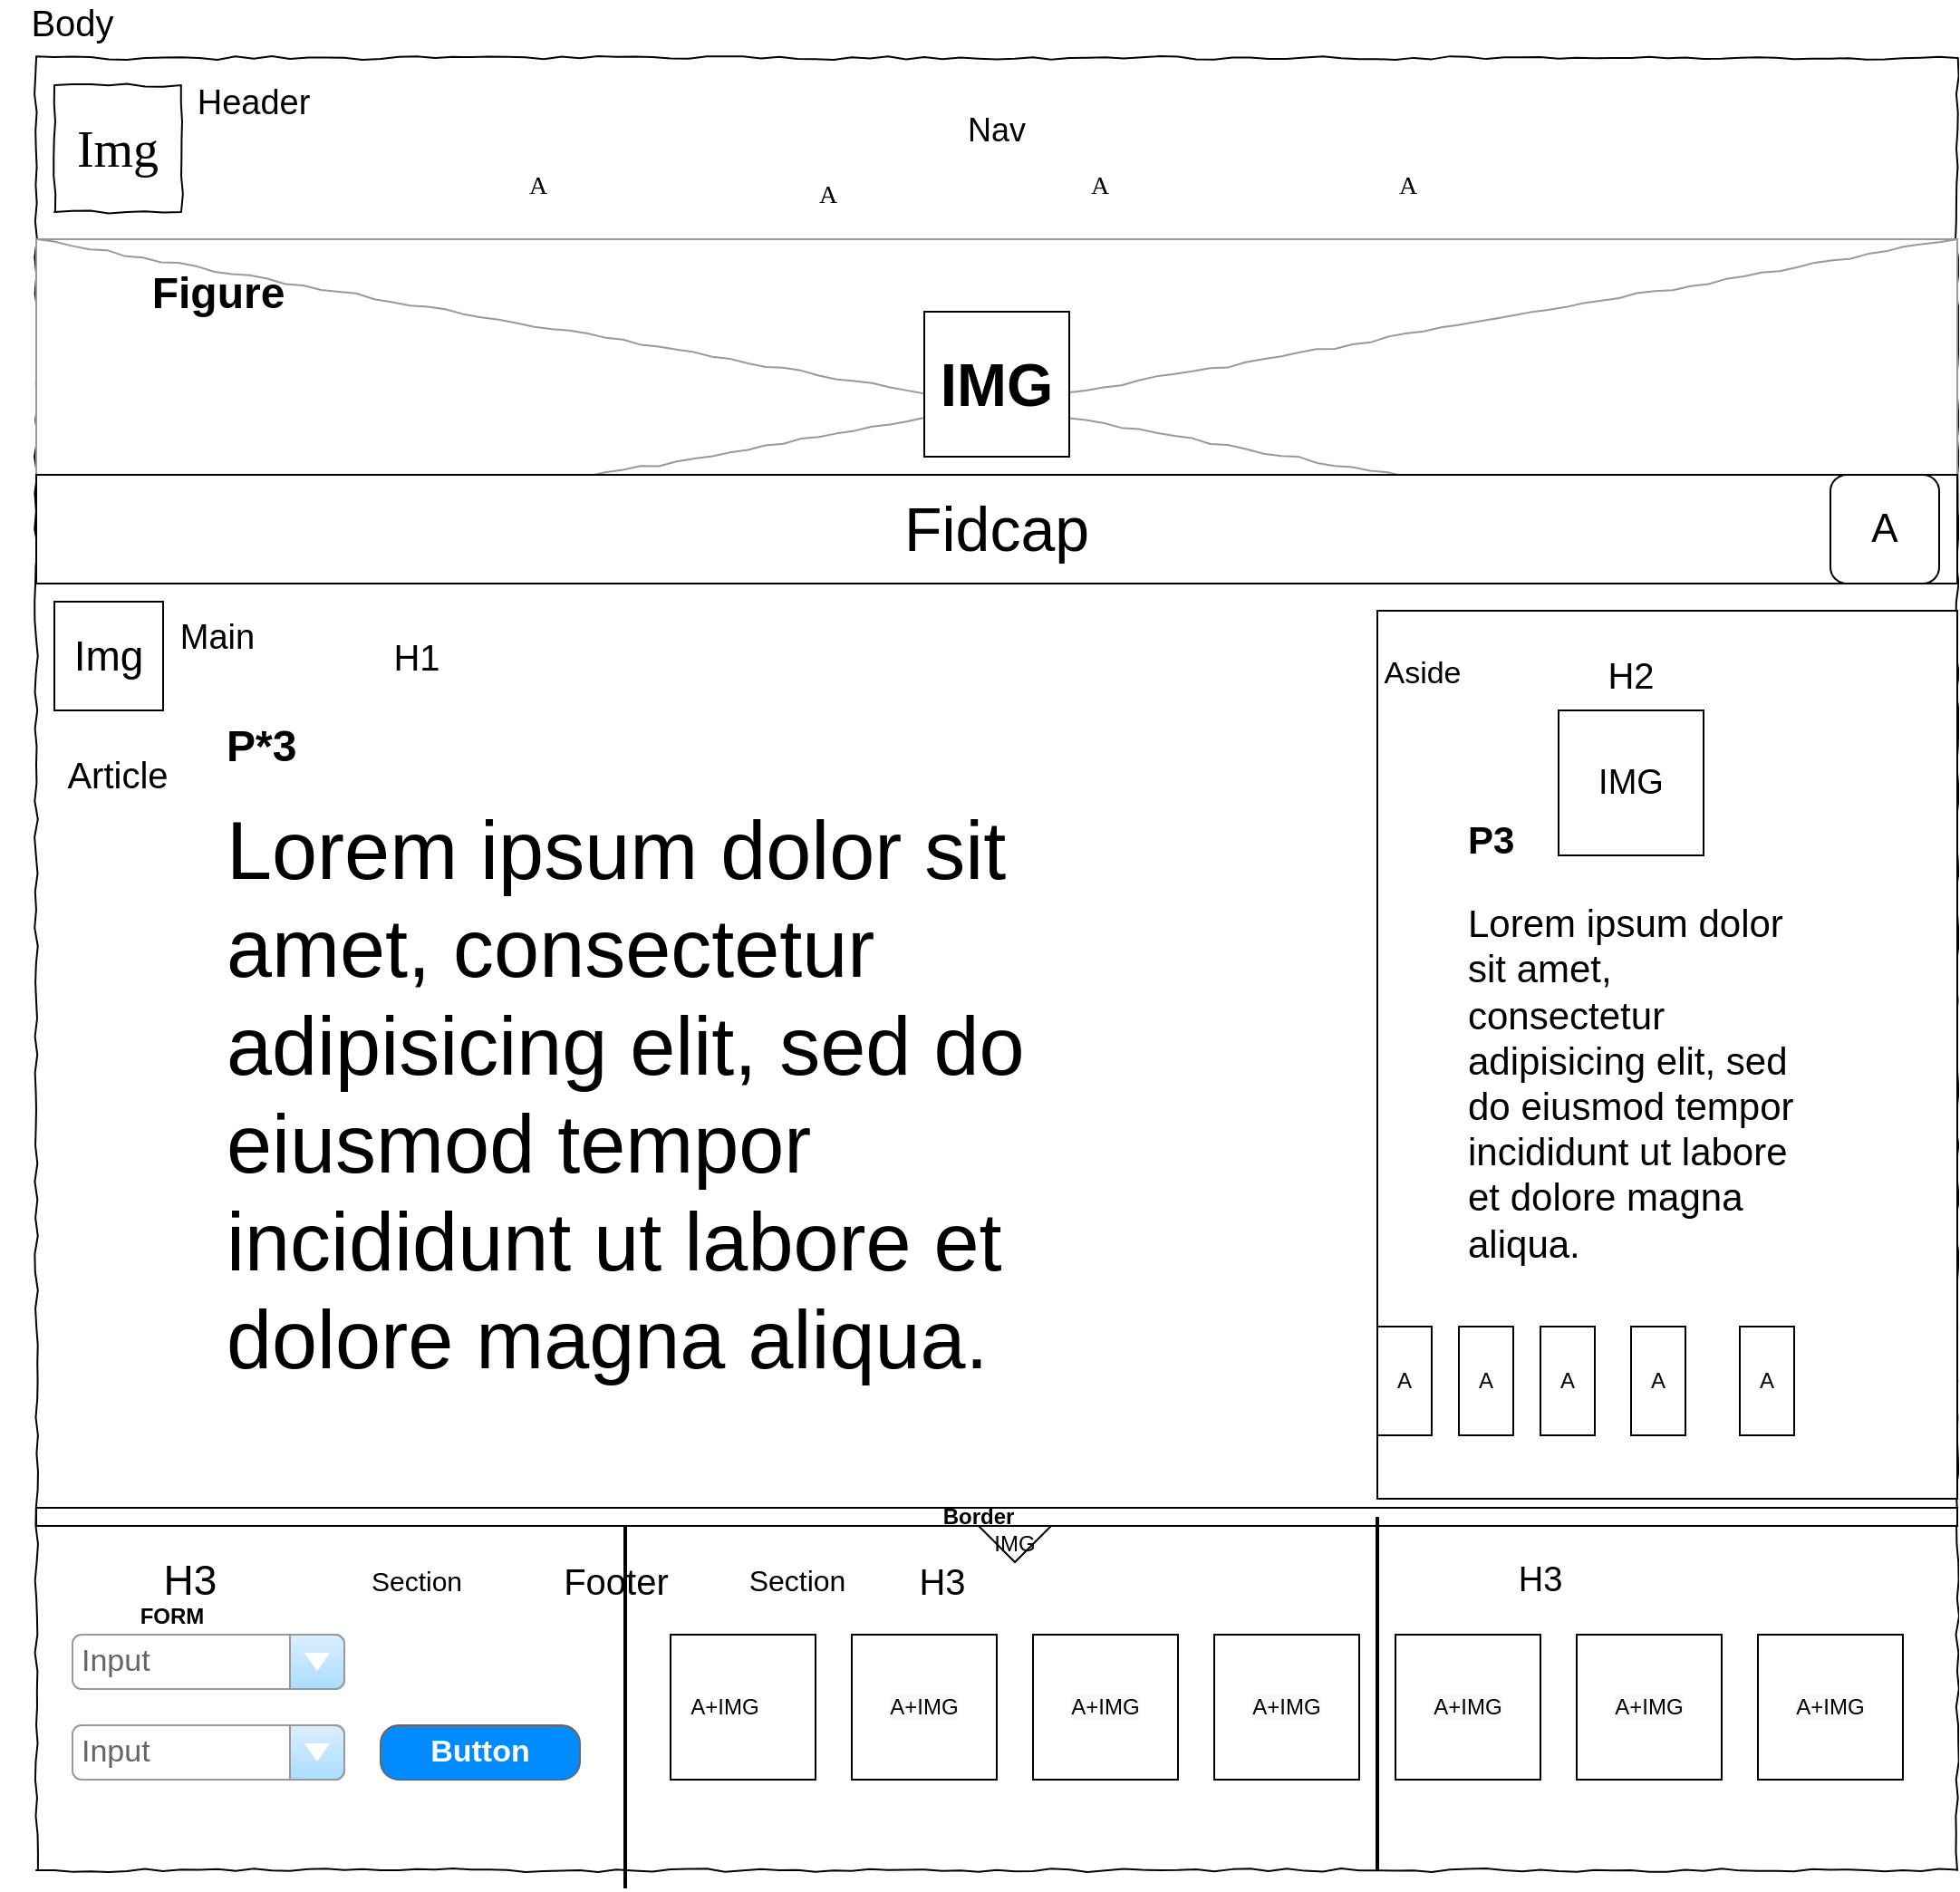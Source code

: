 <mxfile version="14.4.2" type="device"><diagram name="Page-1" id="03018318-947c-dd8e-b7a3-06fadd420f32"><mxGraphModel dx="1240" dy="1493" grid="1" gridSize="10" guides="1" tooltips="1" connect="1" arrows="1" fold="1" page="1" pageScale="1" pageWidth="1100" pageHeight="850" background="#ffffff" math="0" shadow="0"><root><mxCell id="0"/><mxCell id="1" parent="0"/><mxCell id="677b7b8949515195-1" value="" style="whiteSpace=wrap;html=1;rounded=0;shadow=0;labelBackgroundColor=none;strokeColor=#000000;strokeWidth=1;fillColor=none;fontFamily=Verdana;fontSize=12;fontColor=#000000;align=center;comic=1;" parent="1" vertex="1"><mxGeometry x="20" y="10" width="1060" height="1000" as="geometry"/></mxCell><mxCell id="677b7b8949515195-2" value="Img" style="whiteSpace=wrap;html=1;rounded=0;shadow=0;labelBackgroundColor=none;strokeWidth=1;fontFamily=Verdana;fontSize=28;align=center;comic=1;" parent="1" vertex="1"><mxGeometry x="30" y="25" width="70" height="70" as="geometry"/></mxCell><mxCell id="677b7b8949515195-9" value="" style="line;strokeWidth=1;html=1;rounded=0;shadow=0;labelBackgroundColor=none;fillColor=none;fontFamily=Verdana;fontSize=14;fontColor=#000000;align=center;comic=1;" parent="1" vertex="1"><mxGeometry x="20" y="80" width="1060" height="70" as="geometry"/></mxCell><mxCell id="677b7b8949515195-12" value="A" style="text;html=1;points=[];align=left;verticalAlign=top;spacingTop=-4;fontSize=14;fontFamily=Verdana" parent="1" vertex="1"><mxGeometry x="290" y="70" width="60" height="20" as="geometry"/></mxCell><mxCell id="677b7b8949515195-13" value="A" style="text;html=1;points=[];align=left;verticalAlign=top;spacingTop=-4;fontSize=14;fontFamily=Verdana" parent="1" vertex="1"><mxGeometry x="450" y="75" width="60" height="20" as="geometry"/></mxCell><mxCell id="677b7b8949515195-14" value="A" style="text;html=1;points=[];align=left;verticalAlign=top;spacingTop=-4;fontSize=14;fontFamily=Verdana" parent="1" vertex="1"><mxGeometry x="600" y="70" width="60" height="20" as="geometry"/></mxCell><mxCell id="677b7b8949515195-16" value="" style="verticalLabelPosition=bottom;shadow=0;dashed=0;align=center;html=1;verticalAlign=top;strokeWidth=1;shape=mxgraph.mockup.graphics.simpleIcon;strokeColor=#999999;rounded=0;labelBackgroundColor=none;fontFamily=Verdana;fontSize=14;fontColor=#000000;comic=1;" parent="1" vertex="1"><mxGeometry x="20" y="110" width="1060" height="184" as="geometry"/></mxCell><mxCell id="677b7b8949515195-44" value="A" style="text;html=1;points=[];align=left;verticalAlign=top;spacingTop=-4;fontSize=14;fontFamily=Verdana" parent="1" vertex="1"><mxGeometry x="770" y="70" width="170" height="20" as="geometry"/></mxCell><mxCell id="nzLAq_uevqJCDwZX6KxJ-5" value="&lt;font size=&quot;1&quot;&gt;&lt;b style=&quot;font-size: 33px&quot;&gt;IMG&lt;/b&gt;&lt;/font&gt;" style="whiteSpace=wrap;html=1;aspect=fixed;" vertex="1" parent="1"><mxGeometry x="510" y="150" width="80" height="80" as="geometry"/></mxCell><mxCell id="nzLAq_uevqJCDwZX6KxJ-7" value="&lt;span style=&quot;font-size: 34px&quot;&gt;Fidcap&lt;/span&gt;" style="rounded=0;whiteSpace=wrap;html=1;" vertex="1" parent="1"><mxGeometry x="20" y="240" width="1060" height="60" as="geometry"/></mxCell><mxCell id="nzLAq_uevqJCDwZX6KxJ-8" value="&lt;font style=&quot;font-size: 22px&quot;&gt;A&lt;/font&gt;" style="rounded=1;whiteSpace=wrap;html=1;" vertex="1" parent="1"><mxGeometry x="1010" y="240" width="60" height="60" as="geometry"/></mxCell><mxCell id="nzLAq_uevqJCDwZX6KxJ-9" value="&lt;font style=&quot;font-size: 23px&quot;&gt;Img&lt;/font&gt;" style="rounded=0;whiteSpace=wrap;html=1;" vertex="1" parent="1"><mxGeometry x="30" y="310" width="60" height="60" as="geometry"/></mxCell><mxCell id="nzLAq_uevqJCDwZX6KxJ-11" value="" style="rounded=0;whiteSpace=wrap;html=1;" vertex="1" parent="1"><mxGeometry x="760" y="315" width="320" height="490" as="geometry"/></mxCell><mxCell id="nzLAq_uevqJCDwZX6KxJ-15" value="&lt;font style=&quot;font-size: 20px&quot;&gt;H1&lt;/font&gt;" style="text;html=1;strokeColor=none;fillColor=none;align=center;verticalAlign=middle;whiteSpace=wrap;rounded=0;" vertex="1" parent="1"><mxGeometry x="110" y="330" width="240" height="20" as="geometry"/></mxCell><mxCell id="nzLAq_uevqJCDwZX6KxJ-16" value="&lt;font style=&quot;font-size: 20px&quot;&gt;H2&lt;/font&gt;" style="text;html=1;strokeColor=none;fillColor=none;align=center;verticalAlign=middle;whiteSpace=wrap;rounded=0;" vertex="1" parent="1"><mxGeometry x="880" y="340" width="40" height="20" as="geometry"/></mxCell><mxCell id="nzLAq_uevqJCDwZX6KxJ-17" value="&lt;font style=&quot;font-size: 19px&quot;&gt;IMG&lt;/font&gt;" style="rounded=0;whiteSpace=wrap;html=1;" vertex="1" parent="1"><mxGeometry x="860" y="370" width="80" height="80" as="geometry"/></mxCell><mxCell id="nzLAq_uevqJCDwZX6KxJ-18" value="&lt;h1 style=&quot;font-size: 21px&quot;&gt;&lt;font style=&quot;font-size: 21px&quot;&gt;P3&lt;/font&gt;&lt;/h1&gt;&lt;p style=&quot;font-size: 21px&quot;&gt;&lt;font style=&quot;font-size: 21px&quot;&gt;Lorem ipsum dolor sit amet, consectetur adipisicing elit, sed do eiusmod tempor incididunt ut labore et dolore magna aliqua.&lt;/font&gt;&lt;/p&gt;" style="text;html=1;strokeColor=none;fillColor=none;spacing=5;spacingTop=-20;whiteSpace=wrap;overflow=hidden;rounded=0;" vertex="1" parent="1"><mxGeometry x="805" y="425" width="190" height="255" as="geometry"/></mxCell><mxCell id="nzLAq_uevqJCDwZX6KxJ-19" value="A" style="rounded=0;whiteSpace=wrap;html=1;" vertex="1" parent="1"><mxGeometry x="760" y="710" width="30" height="60" as="geometry"/></mxCell><mxCell id="nzLAq_uevqJCDwZX6KxJ-20" value="A" style="rounded=0;whiteSpace=wrap;html=1;" vertex="1" parent="1"><mxGeometry x="850" y="710" width="30" height="60" as="geometry"/></mxCell><mxCell id="nzLAq_uevqJCDwZX6KxJ-21" value="A" style="rounded=0;whiteSpace=wrap;html=1;" vertex="1" parent="1"><mxGeometry x="805" y="710" width="30" height="60" as="geometry"/></mxCell><mxCell id="nzLAq_uevqJCDwZX6KxJ-22" value="A" style="rounded=0;whiteSpace=wrap;html=1;" vertex="1" parent="1"><mxGeometry x="900" y="710" width="30" height="60" as="geometry"/></mxCell><mxCell id="nzLAq_uevqJCDwZX6KxJ-23" value="A" style="rounded=0;whiteSpace=wrap;html=1;" vertex="1" parent="1"><mxGeometry x="960" y="710" width="30" height="60" as="geometry"/></mxCell><mxCell id="nzLAq_uevqJCDwZX6KxJ-24" value="&lt;h1&gt;P*3&lt;/h1&gt;&lt;p&gt;&lt;font style=&quot;font-size: 45px&quot;&gt;Lorem ipsum dolor sit amet, consectetur adipisicing elit, sed do eiusmod tempor incididunt ut labore et dolore magna aliqua.&lt;/font&gt;&lt;/p&gt;" style="text;html=1;strokeColor=none;fillColor=none;spacing=5;spacingTop=-20;whiteSpace=wrap;overflow=hidden;rounded=0;" vertex="1" parent="1"><mxGeometry x="120" y="370" width="460" height="450" as="geometry"/></mxCell><mxCell id="nzLAq_uevqJCDwZX6KxJ-27" value="" style="rounded=0;whiteSpace=wrap;html=1;" vertex="1" parent="1"><mxGeometry x="20" y="810" width="1060" height="10" as="geometry"/></mxCell><mxCell id="nzLAq_uevqJCDwZX6KxJ-28" value="&lt;font style=&quot;font-size: 23px&quot;&gt;H3&lt;/font&gt;" style="text;html=1;strokeColor=none;fillColor=none;align=center;verticalAlign=middle;whiteSpace=wrap;rounded=0;" vertex="1" parent="1"><mxGeometry x="30" y="840" width="150" height="20" as="geometry"/></mxCell><mxCell id="nzLAq_uevqJCDwZX6KxJ-29" value="Input" style="strokeWidth=1;shadow=0;dashed=0;align=center;html=1;shape=mxgraph.mockup.forms.comboBox;strokeColor=#999999;fillColor=#ddeeff;align=left;fillColor2=#aaddff;mainText=;fontColor=#666666;fontSize=17;spacingLeft=3;" vertex="1" parent="1"><mxGeometry x="40" y="880" width="150" height="30" as="geometry"/></mxCell><mxCell id="nzLAq_uevqJCDwZX6KxJ-31" value="Input" style="strokeWidth=1;shadow=0;dashed=0;align=center;html=1;shape=mxgraph.mockup.forms.comboBox;strokeColor=#999999;fillColor=#ddeeff;align=left;fillColor2=#aaddff;mainText=;fontColor=#666666;fontSize=17;spacingLeft=3;" vertex="1" parent="1"><mxGeometry x="40" y="930" width="150" height="30" as="geometry"/></mxCell><mxCell id="nzLAq_uevqJCDwZX6KxJ-34" value="Button" style="strokeWidth=1;shadow=0;dashed=0;align=center;html=1;shape=mxgraph.mockup.buttons.button;strokeColor=#666666;fontColor=#ffffff;mainText=;buttonStyle=round;fontSize=17;fontStyle=1;fillColor=#008cff;whiteSpace=wrap;" vertex="1" parent="1"><mxGeometry x="210" y="930" width="110" height="30" as="geometry"/></mxCell><mxCell id="nzLAq_uevqJCDwZX6KxJ-35" value="" style="whiteSpace=wrap;html=1;aspect=fixed;" vertex="1" parent="1"><mxGeometry x="370" y="880" width="80" height="80" as="geometry"/></mxCell><mxCell id="nzLAq_uevqJCDwZX6KxJ-36" value="&#10;&#10;&lt;span style=&quot;color: rgb(0, 0, 0); font-family: helvetica; font-size: 12px; font-style: normal; font-weight: 400; letter-spacing: normal; text-align: center; text-indent: 0px; text-transform: none; word-spacing: 0px; background-color: rgb(248, 249, 250); display: inline; float: none;&quot;&gt;A+IMG&lt;/span&gt;&#10;&#10;" style="whiteSpace=wrap;html=1;aspect=fixed;" vertex="1" parent="1"><mxGeometry x="470" y="880" width="80" height="80" as="geometry"/></mxCell><mxCell id="nzLAq_uevqJCDwZX6KxJ-37" value="&#10;&#10;&lt;span style=&quot;color: rgb(0, 0, 0); font-family: helvetica; font-size: 12px; font-style: normal; font-weight: 400; letter-spacing: normal; text-align: center; text-indent: 0px; text-transform: none; word-spacing: 0px; background-color: rgb(248, 249, 250); display: inline; float: none;&quot;&gt;A+IMG&lt;/span&gt;&#10;&#10;" style="whiteSpace=wrap;html=1;aspect=fixed;" vertex="1" parent="1"><mxGeometry x="570" y="880" width="80" height="80" as="geometry"/></mxCell><mxCell id="nzLAq_uevqJCDwZX6KxJ-38" value="&#10;&#10;&lt;span style=&quot;color: rgb(0, 0, 0); font-family: helvetica; font-size: 12px; font-style: normal; font-weight: 400; letter-spacing: normal; text-align: center; text-indent: 0px; text-transform: none; word-spacing: 0px; background-color: rgb(248, 249, 250); display: inline; float: none;&quot;&gt;A+IMG&lt;/span&gt;&#10;&#10;" style="whiteSpace=wrap;html=1;aspect=fixed;" vertex="1" parent="1"><mxGeometry x="670" y="880" width="80" height="80" as="geometry"/></mxCell><mxCell id="nzLAq_uevqJCDwZX6KxJ-39" value="&#10;&#10;&lt;span style=&quot;color: rgb(0, 0, 0); font-family: helvetica; font-size: 12px; font-style: normal; font-weight: 400; letter-spacing: normal; text-align: center; text-indent: 0px; text-transform: none; word-spacing: 0px; background-color: rgb(248, 249, 250); display: inline; float: none;&quot;&gt;A+IMG&lt;/span&gt;&#10;&#10;" style="whiteSpace=wrap;html=1;aspect=fixed;" vertex="1" parent="1"><mxGeometry x="770" y="880" width="80" height="80" as="geometry"/></mxCell><mxCell id="nzLAq_uevqJCDwZX6KxJ-40" value="&#10;&#10;&lt;span style=&quot;color: rgb(0, 0, 0); font-family: helvetica; font-size: 12px; font-style: normal; font-weight: 400; letter-spacing: normal; text-align: center; text-indent: 0px; text-transform: none; word-spacing: 0px; background-color: rgb(248, 249, 250); display: inline; float: none;&quot;&gt;A+IMG&lt;/span&gt;&#10;&#10;" style="whiteSpace=wrap;html=1;aspect=fixed;" vertex="1" parent="1"><mxGeometry x="870" y="880" width="80" height="80" as="geometry"/></mxCell><mxCell id="nzLAq_uevqJCDwZX6KxJ-41" value="&#10;&#10;&lt;span style=&quot;color: rgb(0, 0, 0); font-family: helvetica; font-size: 12px; font-style: normal; font-weight: 400; letter-spacing: normal; text-align: center; text-indent: 0px; text-transform: none; word-spacing: 0px; background-color: rgb(248, 249, 250); display: inline; float: none;&quot;&gt;A+IMG&lt;/span&gt;&#10;&#10;" style="whiteSpace=wrap;html=1;aspect=fixed;" vertex="1" parent="1"><mxGeometry x="970" y="880" width="80" height="80" as="geometry"/></mxCell><mxCell id="nzLAq_uevqJCDwZX6KxJ-42" value="&lt;font style=&quot;font-size: 20px&quot;&gt;H3&lt;/font&gt;" style="text;html=1;strokeColor=none;fillColor=none;align=center;verticalAlign=middle;whiteSpace=wrap;rounded=0;" vertex="1" parent="1"><mxGeometry x="500" y="840" width="40" height="20" as="geometry"/></mxCell><mxCell id="nzLAq_uevqJCDwZX6KxJ-44" value="&lt;span style=&quot;font-size: 19px&quot;&gt;H3&lt;/span&gt;" style="text;html=1;strokeColor=none;fillColor=none;align=center;verticalAlign=middle;whiteSpace=wrap;rounded=0;" vertex="1" parent="1"><mxGeometry x="830" y="840" width="40" height="20" as="geometry"/></mxCell><mxCell id="nzLAq_uevqJCDwZX6KxJ-45" value="&lt;font style=&quot;font-size: 20px&quot;&gt;Body&lt;/font&gt;" style="text;html=1;strokeColor=none;fillColor=none;align=center;verticalAlign=middle;whiteSpace=wrap;rounded=0;" vertex="1" parent="1"><mxGeometry x="20" y="-20" width="40" height="20" as="geometry"/></mxCell><mxCell id="nzLAq_uevqJCDwZX6KxJ-46" value="&lt;font style=&quot;font-size: 18px&quot;&gt;Nav&lt;/font&gt;" style="text;html=1;strokeColor=none;fillColor=none;align=center;verticalAlign=middle;whiteSpace=wrap;rounded=0;" vertex="1" parent="1"><mxGeometry x="530" y="40" width="40" height="20" as="geometry"/></mxCell><mxCell id="nzLAq_uevqJCDwZX6KxJ-47" value="&lt;font style=&quot;font-size: 19px&quot;&gt;Header&lt;/font&gt;" style="text;html=1;strokeColor=none;fillColor=none;align=center;verticalAlign=middle;whiteSpace=wrap;rounded=0;" vertex="1" parent="1"><mxGeometry x="120" y="25" width="40" height="20" as="geometry"/></mxCell><mxCell id="nzLAq_uevqJCDwZX6KxJ-48" value="&lt;font style=&quot;font-size: 19px&quot;&gt;Main&lt;/font&gt;" style="text;html=1;strokeColor=none;fillColor=none;align=center;verticalAlign=middle;whiteSpace=wrap;rounded=0;" vertex="1" parent="1"><mxGeometry x="100" y="320" width="40" height="20" as="geometry"/></mxCell><mxCell id="nzLAq_uevqJCDwZX6KxJ-50" value="&lt;font style=&quot;font-size: 20px&quot;&gt;Article&lt;/font&gt;" style="text;html=1;strokeColor=none;fillColor=none;align=center;verticalAlign=middle;whiteSpace=wrap;rounded=0;" vertex="1" parent="1"><mxGeometry x="45" y="385" width="40" height="40" as="geometry"/></mxCell><mxCell id="nzLAq_uevqJCDwZX6KxJ-51" value="&lt;font style=&quot;font-size: 17px&quot;&gt;Aside&lt;/font&gt;" style="text;html=1;strokeColor=none;fillColor=none;align=center;verticalAlign=middle;whiteSpace=wrap;rounded=0;" vertex="1" parent="1"><mxGeometry x="765" y="340" width="40" height="20" as="geometry"/></mxCell><mxCell id="nzLAq_uevqJCDwZX6KxJ-52" value="A+IMG" style="text;html=1;strokeColor=none;fillColor=none;align=center;verticalAlign=middle;whiteSpace=wrap;rounded=0;" vertex="1" parent="1"><mxGeometry x="380" y="910" width="40" height="20" as="geometry"/></mxCell><mxCell id="nzLAq_uevqJCDwZX6KxJ-53" value="&lt;font style=&quot;font-size: 20px&quot;&gt;Footer&lt;/font&gt;" style="text;html=1;strokeColor=none;fillColor=none;align=center;verticalAlign=middle;whiteSpace=wrap;rounded=0;" vertex="1" parent="1"><mxGeometry x="320" y="840" width="40" height="20" as="geometry"/></mxCell><mxCell id="nzLAq_uevqJCDwZX6KxJ-54" value="&lt;b&gt;FORM&lt;/b&gt;" style="text;html=1;strokeColor=none;fillColor=none;align=center;verticalAlign=middle;whiteSpace=wrap;rounded=0;" vertex="1" parent="1"><mxGeometry y="860" width="190" height="20" as="geometry"/></mxCell><mxCell id="nzLAq_uevqJCDwZX6KxJ-55" value="&lt;b&gt;Border&lt;/b&gt;" style="text;html=1;strokeColor=none;fillColor=none;align=center;verticalAlign=middle;whiteSpace=wrap;rounded=0;" vertex="1" parent="1"><mxGeometry x="520" y="805" width="40" height="20" as="geometry"/></mxCell><mxCell id="nzLAq_uevqJCDwZX6KxJ-56" value="" style="triangle;whiteSpace=wrap;html=1;direction=south;" vertex="1" parent="1"><mxGeometry x="540" y="820" width="40" height="20" as="geometry"/></mxCell><mxCell id="nzLAq_uevqJCDwZX6KxJ-57" value="IMG" style="text;html=1;strokeColor=none;fillColor=none;align=center;verticalAlign=middle;whiteSpace=wrap;rounded=0;" vertex="1" parent="1"><mxGeometry x="540" y="820" width="40" height="20" as="geometry"/></mxCell><mxCell id="nzLAq_uevqJCDwZX6KxJ-63" value="" style="line;strokeWidth=2;direction=south;html=1;" vertex="1" parent="1"><mxGeometry x="340" y="820" width="10" height="200" as="geometry"/></mxCell><mxCell id="nzLAq_uevqJCDwZX6KxJ-66" value="&lt;font style=&quot;font-size: 16px&quot;&gt;Section&lt;/font&gt;" style="text;html=1;strokeColor=none;fillColor=none;align=center;verticalAlign=middle;whiteSpace=wrap;rounded=0;" vertex="1" parent="1"><mxGeometry x="420" y="840" width="40" height="20" as="geometry"/></mxCell><mxCell id="nzLAq_uevqJCDwZX6KxJ-67" value="&lt;font style=&quot;font-size: 15px&quot;&gt;Section&lt;/font&gt;" style="text;html=1;strokeColor=none;fillColor=none;align=center;verticalAlign=middle;whiteSpace=wrap;rounded=0;" vertex="1" parent="1"><mxGeometry x="210" y="840" width="40" height="20" as="geometry"/></mxCell><mxCell id="nzLAq_uevqJCDwZX6KxJ-68" value="" style="line;strokeWidth=2;direction=south;html=1;" vertex="1" parent="1"><mxGeometry x="755" y="815" width="10" height="195" as="geometry"/></mxCell><mxCell id="nzLAq_uevqJCDwZX6KxJ-70" value="Figure" style="text;strokeColor=none;fillColor=none;html=1;fontSize=24;fontStyle=1;verticalAlign=middle;align=center;" vertex="1" parent="1"><mxGeometry x="70" y="120" width="100" height="40" as="geometry"/></mxCell></root></mxGraphModel></diagram></mxfile>